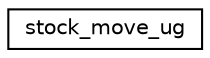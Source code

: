 digraph "Graphical Class Hierarchy"
{
 // INTERACTIVE_SVG=YES
 // LATEX_PDF_SIZE
  edge [fontname="Helvetica",fontsize="10",labelfontname="Helvetica",labelfontsize="10"];
  node [fontname="Helvetica",fontsize="10",shape=record];
  rankdir="LR";
  Node0 [label="stock_move_ug",height=0.2,width=0.4,color="black", fillcolor="white", style="filled",URL="$interfacexgrid__mod_1_1stock__move__ug.html",tooltip=" "];
}
